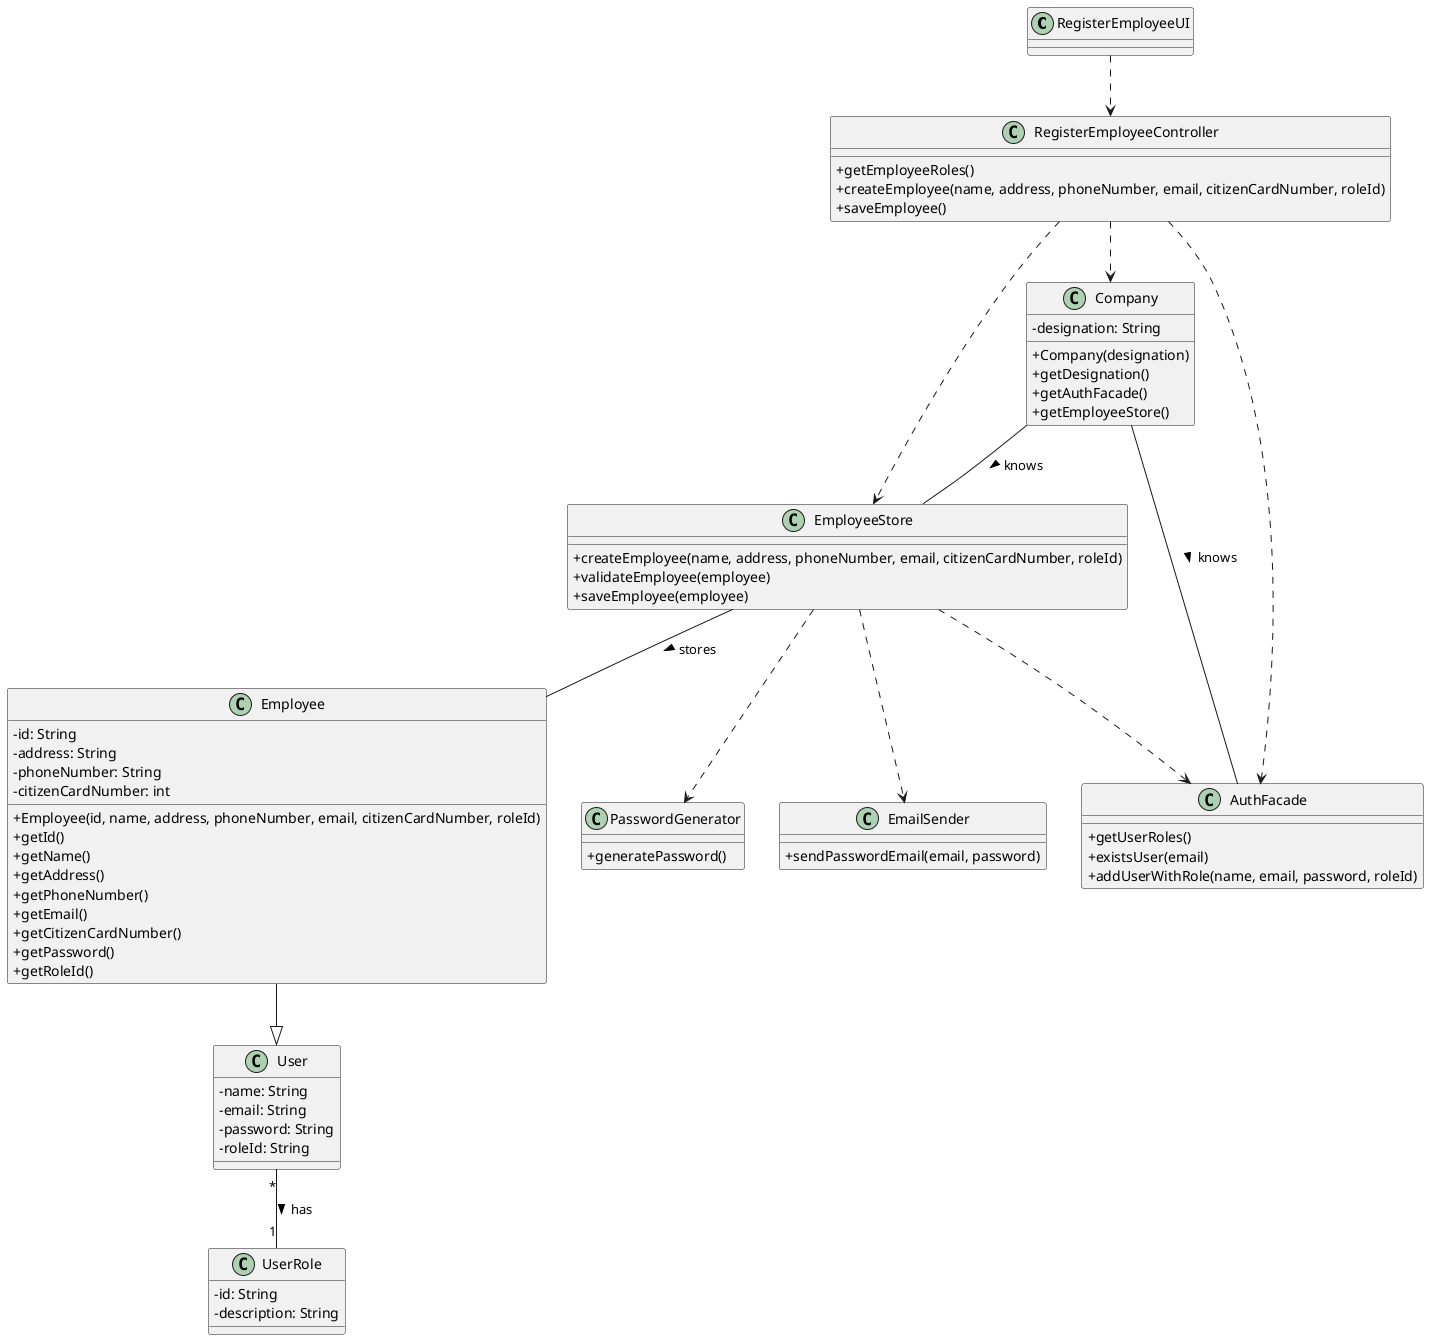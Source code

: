 @startuml US10_CD
skinparam classAttributeIconSize 0

class RegisterEmployeeUI {
}

class RegisterEmployeeController {
  +getEmployeeRoles()
  +createEmployee(name, address, phoneNumber, email, citizenCardNumber, roleId)
  +saveEmployee()
}

class Company {
  -designation: String
  +Company(designation)
  +getDesignation()
  +getAuthFacade()
  +getEmployeeStore()
}

class EmployeeStore {
  +createEmployee(name, address, phoneNumber, email, citizenCardNumber, roleId)
  +validateEmployee(employee)
  +saveEmployee(employee)
}

class Employee {
  -id: String
  -address: String
  -phoneNumber: String
  -citizenCardNumber: int
  +Employee(id, name, address, phoneNumber, email, citizenCardNumber, roleId)
  +getId()
  +getName()
  +getAddress()
  +getPhoneNumber()
  +getEmail()
  +getCitizenCardNumber()
  +getPassword()
  +getRoleId()
}

class AuthFacade {
  +getUserRoles()
  +existsUser(email)
  +addUserWithRole(name, email, password, roleId)
}

class PasswordGenerator {
  +generatePassword()
}

class EmailSender {
  +sendPasswordEmail(email, password)
}

class User {
  -name: String
  -email: String
  -password: String
  -roleId: String
}

class UserRole {
  -id: String
  -description: String
}

RegisterEmployeeUI ..> RegisterEmployeeController

RegisterEmployeeController ..> EmployeeStore
RegisterEmployeeController ..> Company
RegisterEmployeeController ..> AuthFacade

EmployeeStore ..> AuthFacade
EmployeeStore ..> PasswordGenerator
EmployeeStore ..> EmailSender
EmployeeStore -- Employee : stores >

Company -- AuthFacade : knows >
Company -- EmployeeStore : knows >

Employee --|> User

User "*" -- "1" UserRole : has >

@enduml